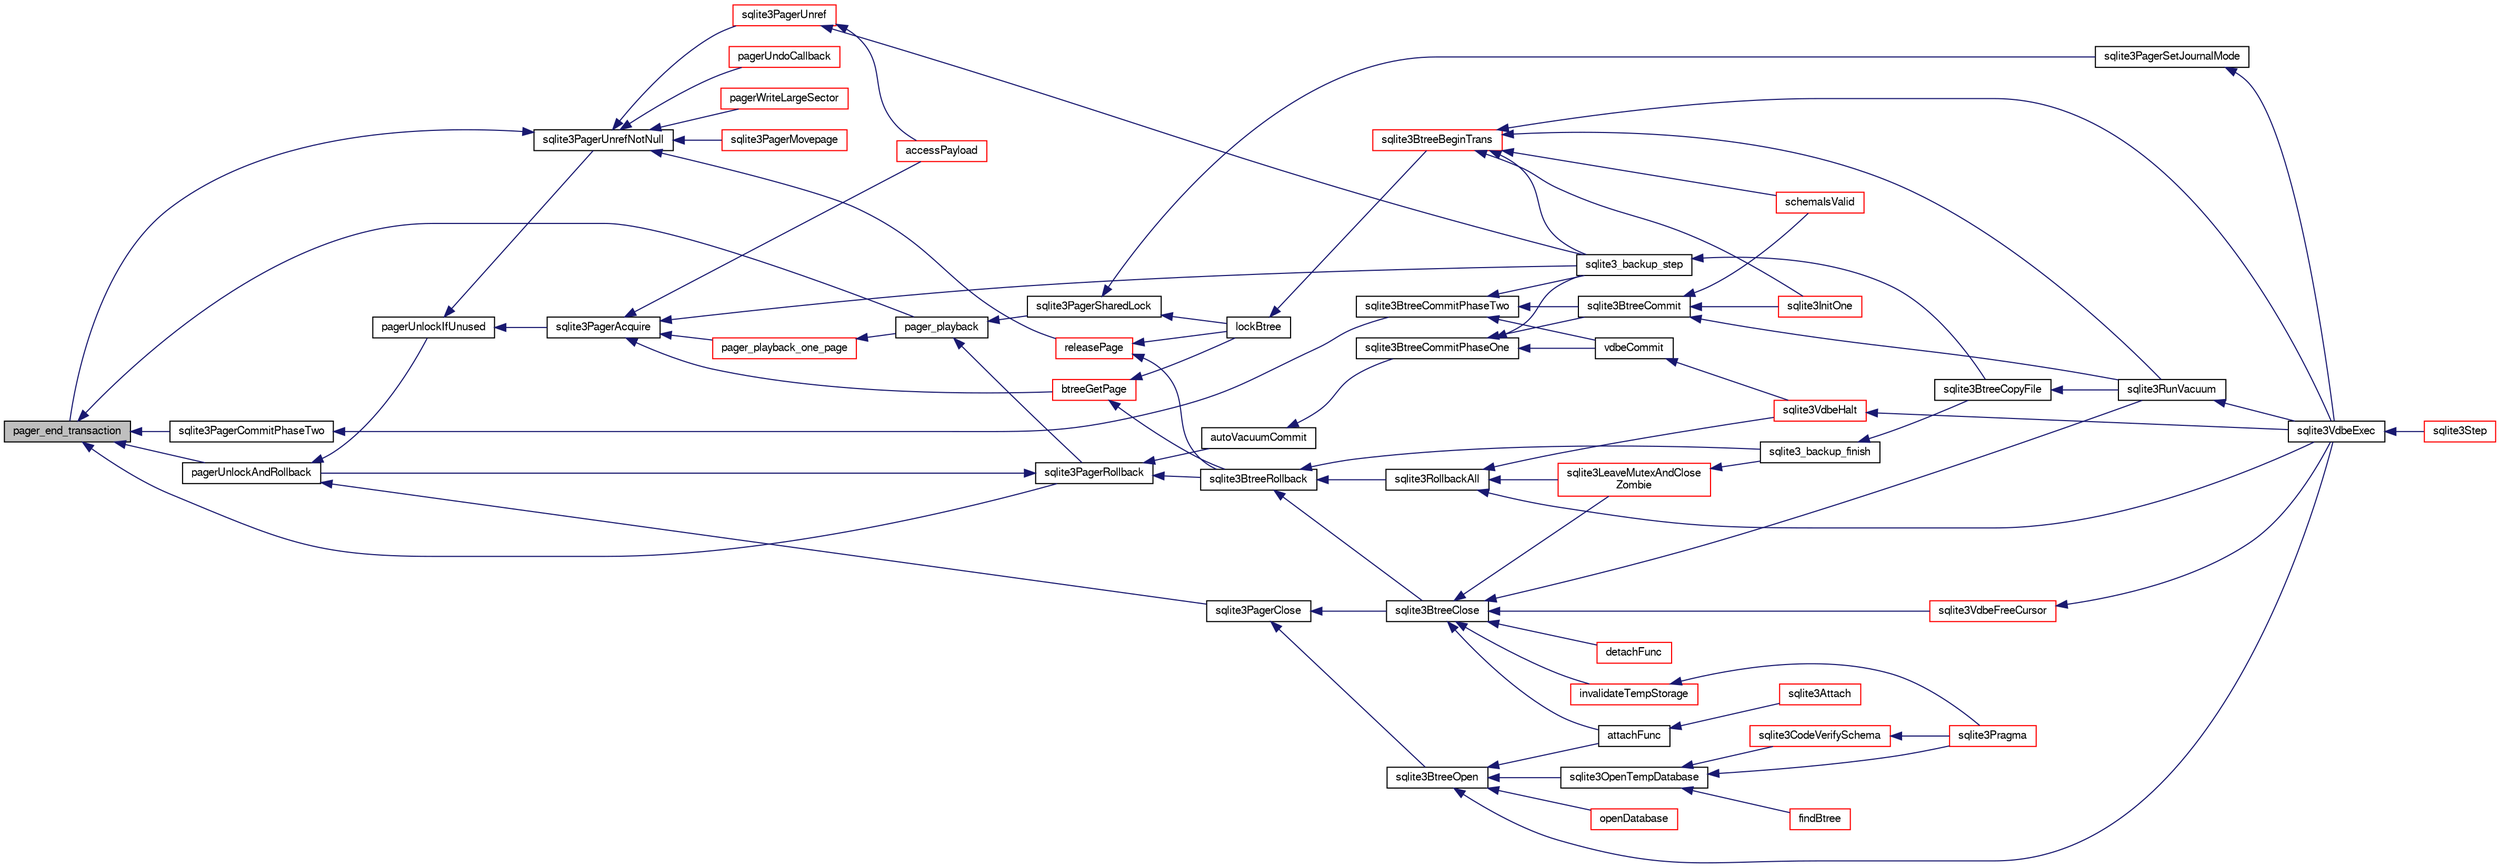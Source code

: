 digraph "pager_end_transaction"
{
  edge [fontname="FreeSans",fontsize="10",labelfontname="FreeSans",labelfontsize="10"];
  node [fontname="FreeSans",fontsize="10",shape=record];
  rankdir="LR";
  Node191467 [label="pager_end_transaction",height=0.2,width=0.4,color="black", fillcolor="grey75", style="filled", fontcolor="black"];
  Node191467 -> Node191468 [dir="back",color="midnightblue",fontsize="10",style="solid",fontname="FreeSans"];
  Node191468 [label="pagerUnlockAndRollback",height=0.2,width=0.4,color="black", fillcolor="white", style="filled",URL="$sqlite3_8c.html#a02d96b7bf62c3b13ba905d168914518c"];
  Node191468 -> Node191469 [dir="back",color="midnightblue",fontsize="10",style="solid",fontname="FreeSans"];
  Node191469 [label="sqlite3PagerClose",height=0.2,width=0.4,color="black", fillcolor="white", style="filled",URL="$sqlite3_8c.html#af94b1f96b60689fd09422cce2c85f53f"];
  Node191469 -> Node191470 [dir="back",color="midnightblue",fontsize="10",style="solid",fontname="FreeSans"];
  Node191470 [label="sqlite3BtreeOpen",height=0.2,width=0.4,color="black", fillcolor="white", style="filled",URL="$sqlite3_8c.html#a13dcb44dc34af6ce9d38de9c5aa975f9"];
  Node191470 -> Node191471 [dir="back",color="midnightblue",fontsize="10",style="solid",fontname="FreeSans"];
  Node191471 [label="sqlite3VdbeExec",height=0.2,width=0.4,color="black", fillcolor="white", style="filled",URL="$sqlite3_8c.html#a8ce40a614bdc56719c4d642b1e4dfb21"];
  Node191471 -> Node191472 [dir="back",color="midnightblue",fontsize="10",style="solid",fontname="FreeSans"];
  Node191472 [label="sqlite3Step",height=0.2,width=0.4,color="red", fillcolor="white", style="filled",URL="$sqlite3_8c.html#a3f2872e873e2758a4beedad1d5113554"];
  Node191470 -> Node191499 [dir="back",color="midnightblue",fontsize="10",style="solid",fontname="FreeSans"];
  Node191499 [label="attachFunc",height=0.2,width=0.4,color="black", fillcolor="white", style="filled",URL="$sqlite3_8c.html#a69cb751a7da501b9a0aa37e0d7c3eaf7"];
  Node191499 -> Node191500 [dir="back",color="midnightblue",fontsize="10",style="solid",fontname="FreeSans"];
  Node191500 [label="sqlite3Attach",height=0.2,width=0.4,color="red", fillcolor="white", style="filled",URL="$sqlite3_8c.html#ae0907fe0b43cc1b4c7e6a16213e8546f"];
  Node191470 -> Node191732 [dir="back",color="midnightblue",fontsize="10",style="solid",fontname="FreeSans"];
  Node191732 [label="sqlite3OpenTempDatabase",height=0.2,width=0.4,color="black", fillcolor="white", style="filled",URL="$sqlite3_8c.html#aaf3088380b731428b72d3b5777f93755"];
  Node191732 -> Node191676 [dir="back",color="midnightblue",fontsize="10",style="solid",fontname="FreeSans"];
  Node191676 [label="findBtree",height=0.2,width=0.4,color="red", fillcolor="white", style="filled",URL="$sqlite3_8c.html#ab4ee5743b77efd7f8832bf0b9315f973"];
  Node191732 -> Node191733 [dir="back",color="midnightblue",fontsize="10",style="solid",fontname="FreeSans"];
  Node191733 [label="sqlite3CodeVerifySchema",height=0.2,width=0.4,color="red", fillcolor="white", style="filled",URL="$sqlite3_8c.html#ad9d8708d96f8416ec59ebf41c57000f9"];
  Node191733 -> Node191549 [dir="back",color="midnightblue",fontsize="10",style="solid",fontname="FreeSans"];
  Node191549 [label="sqlite3Pragma",height=0.2,width=0.4,color="red", fillcolor="white", style="filled",URL="$sqlite3_8c.html#a111391370f58f8e6a6eca51fd34d62ed"];
  Node191732 -> Node191549 [dir="back",color="midnightblue",fontsize="10",style="solid",fontname="FreeSans"];
  Node191470 -> Node191706 [dir="back",color="midnightblue",fontsize="10",style="solid",fontname="FreeSans"];
  Node191706 [label="openDatabase",height=0.2,width=0.4,color="red", fillcolor="white", style="filled",URL="$sqlite3_8c.html#a6a9c3bc3a64234e863413f41db473758"];
  Node191469 -> Node191737 [dir="back",color="midnightblue",fontsize="10",style="solid",fontname="FreeSans"];
  Node191737 [label="sqlite3BtreeClose",height=0.2,width=0.4,color="black", fillcolor="white", style="filled",URL="$sqlite3_8c.html#a729b65009b66a99200496b09c124df01"];
  Node191737 -> Node191738 [dir="back",color="midnightblue",fontsize="10",style="solid",fontname="FreeSans"];
  Node191738 [label="sqlite3VdbeFreeCursor",height=0.2,width=0.4,color="red", fillcolor="white", style="filled",URL="$sqlite3_8c.html#a0f9084083e1d0639708934630f33d6ef"];
  Node191738 -> Node191471 [dir="back",color="midnightblue",fontsize="10",style="solid",fontname="FreeSans"];
  Node191737 -> Node191499 [dir="back",color="midnightblue",fontsize="10",style="solid",fontname="FreeSans"];
  Node191737 -> Node191686 [dir="back",color="midnightblue",fontsize="10",style="solid",fontname="FreeSans"];
  Node191686 [label="detachFunc",height=0.2,width=0.4,color="red", fillcolor="white", style="filled",URL="$sqlite3_8c.html#a2b3dd04cb87abd088926ab0082a60b77"];
  Node191737 -> Node191687 [dir="back",color="midnightblue",fontsize="10",style="solid",fontname="FreeSans"];
  Node191687 [label="invalidateTempStorage",height=0.2,width=0.4,color="red", fillcolor="white", style="filled",URL="$sqlite3_8c.html#a759777a1eb3c3e96a5af94932b39e69a"];
  Node191687 -> Node191549 [dir="back",color="midnightblue",fontsize="10",style="solid",fontname="FreeSans"];
  Node191737 -> Node191657 [dir="back",color="midnightblue",fontsize="10",style="solid",fontname="FreeSans"];
  Node191657 [label="sqlite3RunVacuum",height=0.2,width=0.4,color="black", fillcolor="white", style="filled",URL="$sqlite3_8c.html#a5e83ddc7b3e7e8e79ad5d1fc92de1d2f"];
  Node191657 -> Node191471 [dir="back",color="midnightblue",fontsize="10",style="solid",fontname="FreeSans"];
  Node191737 -> Node191700 [dir="back",color="midnightblue",fontsize="10",style="solid",fontname="FreeSans"];
  Node191700 [label="sqlite3LeaveMutexAndClose\lZombie",height=0.2,width=0.4,color="red", fillcolor="white", style="filled",URL="$sqlite3_8c.html#afe3a37c29dcb0fe9fc15fe07a3976f59"];
  Node191700 -> Node191701 [dir="back",color="midnightblue",fontsize="10",style="solid",fontname="FreeSans"];
  Node191701 [label="sqlite3_backup_finish",height=0.2,width=0.4,color="black", fillcolor="white", style="filled",URL="$sqlite3_8h.html#a176857dd58d99be53b6d7305533e0048"];
  Node191701 -> Node191685 [dir="back",color="midnightblue",fontsize="10",style="solid",fontname="FreeSans"];
  Node191685 [label="sqlite3BtreeCopyFile",height=0.2,width=0.4,color="black", fillcolor="white", style="filled",URL="$sqlite3_8c.html#a4d9e19a79f0d5c1dfcef0bd137ae83f9"];
  Node191685 -> Node191657 [dir="back",color="midnightblue",fontsize="10",style="solid",fontname="FreeSans"];
  Node191468 -> Node191742 [dir="back",color="midnightblue",fontsize="10",style="solid",fontname="FreeSans"];
  Node191742 [label="pagerUnlockIfUnused",height=0.2,width=0.4,color="black", fillcolor="white", style="filled",URL="$sqlite3_8c.html#abf547f4276efb6f10262f7fde1e4d065"];
  Node191742 -> Node191743 [dir="back",color="midnightblue",fontsize="10",style="solid",fontname="FreeSans"];
  Node191743 [label="sqlite3PagerAcquire",height=0.2,width=0.4,color="black", fillcolor="white", style="filled",URL="$sqlite3_8c.html#a22a53daafd2bd778cda390312651f994"];
  Node191743 -> Node191744 [dir="back",color="midnightblue",fontsize="10",style="solid",fontname="FreeSans"];
  Node191744 [label="pager_playback_one_page",height=0.2,width=0.4,color="red", fillcolor="white", style="filled",URL="$sqlite3_8c.html#adfca1dee9939482792fe2b4ed982d00e"];
  Node191744 -> Node191745 [dir="back",color="midnightblue",fontsize="10",style="solid",fontname="FreeSans"];
  Node191745 [label="pager_playback",height=0.2,width=0.4,color="black", fillcolor="white", style="filled",URL="$sqlite3_8c.html#a9d9a750a9fc76eb4b668c8a16b164a65"];
  Node191745 -> Node191746 [dir="back",color="midnightblue",fontsize="10",style="solid",fontname="FreeSans"];
  Node191746 [label="sqlite3PagerSharedLock",height=0.2,width=0.4,color="black", fillcolor="white", style="filled",URL="$sqlite3_8c.html#a58c197b629fb6eaacf96c7add57c70df"];
  Node191746 -> Node191747 [dir="back",color="midnightblue",fontsize="10",style="solid",fontname="FreeSans"];
  Node191747 [label="sqlite3PagerSetJournalMode",height=0.2,width=0.4,color="black", fillcolor="white", style="filled",URL="$sqlite3_8c.html#afb929a0a4553cda84de16180ddbd09f7"];
  Node191747 -> Node191471 [dir="back",color="midnightblue",fontsize="10",style="solid",fontname="FreeSans"];
  Node191746 -> Node191748 [dir="back",color="midnightblue",fontsize="10",style="solid",fontname="FreeSans"];
  Node191748 [label="lockBtree",height=0.2,width=0.4,color="black", fillcolor="white", style="filled",URL="$sqlite3_8c.html#a5b808194d3178be15705a420265cee9d"];
  Node191748 -> Node191749 [dir="back",color="midnightblue",fontsize="10",style="solid",fontname="FreeSans"];
  Node191749 [label="sqlite3BtreeBeginTrans",height=0.2,width=0.4,color="red", fillcolor="white", style="filled",URL="$sqlite3_8c.html#a52d6706df15c67c22aa7d0e290c16bf5"];
  Node191749 -> Node191684 [dir="back",color="midnightblue",fontsize="10",style="solid",fontname="FreeSans"];
  Node191684 [label="sqlite3_backup_step",height=0.2,width=0.4,color="black", fillcolor="white", style="filled",URL="$sqlite3_8h.html#a1699b75e98d082eebc465a9e64c35269"];
  Node191684 -> Node191685 [dir="back",color="midnightblue",fontsize="10",style="solid",fontname="FreeSans"];
  Node191749 -> Node191471 [dir="back",color="midnightblue",fontsize="10",style="solid",fontname="FreeSans"];
  Node191749 -> Node191497 [dir="back",color="midnightblue",fontsize="10",style="solid",fontname="FreeSans"];
  Node191497 [label="sqlite3InitOne",height=0.2,width=0.4,color="red", fillcolor="white", style="filled",URL="$sqlite3_8c.html#ac4318b25df65269906b0379251fe9b85"];
  Node191749 -> Node191682 [dir="back",color="midnightblue",fontsize="10",style="solid",fontname="FreeSans"];
  Node191682 [label="schemaIsValid",height=0.2,width=0.4,color="red", fillcolor="white", style="filled",URL="$sqlite3_8c.html#a7c466fe28e7ca6f46b8bf72c46d9738d"];
  Node191749 -> Node191657 [dir="back",color="midnightblue",fontsize="10",style="solid",fontname="FreeSans"];
  Node191745 -> Node191751 [dir="back",color="midnightblue",fontsize="10",style="solid",fontname="FreeSans"];
  Node191751 [label="sqlite3PagerRollback",height=0.2,width=0.4,color="black", fillcolor="white", style="filled",URL="$sqlite3_8c.html#afdd2ecbb97b7a716892ff6bd10c7dfd0"];
  Node191751 -> Node191468 [dir="back",color="midnightblue",fontsize="10",style="solid",fontname="FreeSans"];
  Node191751 -> Node191752 [dir="back",color="midnightblue",fontsize="10",style="solid",fontname="FreeSans"];
  Node191752 [label="autoVacuumCommit",height=0.2,width=0.4,color="black", fillcolor="white", style="filled",URL="$sqlite3_8c.html#a809d22c6311135ae3048adf41febaef0"];
  Node191752 -> Node191753 [dir="back",color="midnightblue",fontsize="10",style="solid",fontname="FreeSans"];
  Node191753 [label="sqlite3BtreeCommitPhaseOne",height=0.2,width=0.4,color="black", fillcolor="white", style="filled",URL="$sqlite3_8c.html#ae266cba101e64ad99a166f237532e262"];
  Node191753 -> Node191754 [dir="back",color="midnightblue",fontsize="10",style="solid",fontname="FreeSans"];
  Node191754 [label="sqlite3BtreeCommit",height=0.2,width=0.4,color="black", fillcolor="white", style="filled",URL="$sqlite3_8c.html#a8e56ab314556935f9f73080147d26419"];
  Node191754 -> Node191497 [dir="back",color="midnightblue",fontsize="10",style="solid",fontname="FreeSans"];
  Node191754 -> Node191682 [dir="back",color="midnightblue",fontsize="10",style="solid",fontname="FreeSans"];
  Node191754 -> Node191657 [dir="back",color="midnightblue",fontsize="10",style="solid",fontname="FreeSans"];
  Node191753 -> Node191684 [dir="back",color="midnightblue",fontsize="10",style="solid",fontname="FreeSans"];
  Node191753 -> Node191755 [dir="back",color="midnightblue",fontsize="10",style="solid",fontname="FreeSans"];
  Node191755 [label="vdbeCommit",height=0.2,width=0.4,color="black", fillcolor="white", style="filled",URL="$sqlite3_8c.html#a5d7f1e0625451b987728f600cfe1b92d"];
  Node191755 -> Node191690 [dir="back",color="midnightblue",fontsize="10",style="solid",fontname="FreeSans"];
  Node191690 [label="sqlite3VdbeHalt",height=0.2,width=0.4,color="red", fillcolor="white", style="filled",URL="$sqlite3_8c.html#a8d1d99703d999190fbc35ecc981cb709"];
  Node191690 -> Node191471 [dir="back",color="midnightblue",fontsize="10",style="solid",fontname="FreeSans"];
  Node191751 -> Node191756 [dir="back",color="midnightblue",fontsize="10",style="solid",fontname="FreeSans"];
  Node191756 [label="sqlite3BtreeRollback",height=0.2,width=0.4,color="black", fillcolor="white", style="filled",URL="$sqlite3_8c.html#a317473acdafdd688385c8954f09de186"];
  Node191756 -> Node191737 [dir="back",color="midnightblue",fontsize="10",style="solid",fontname="FreeSans"];
  Node191756 -> Node191701 [dir="back",color="midnightblue",fontsize="10",style="solid",fontname="FreeSans"];
  Node191756 -> Node191689 [dir="back",color="midnightblue",fontsize="10",style="solid",fontname="FreeSans"];
  Node191689 [label="sqlite3RollbackAll",height=0.2,width=0.4,color="black", fillcolor="white", style="filled",URL="$sqlite3_8c.html#ad902dd388d73208539f557962e3fe6bb"];
  Node191689 -> Node191690 [dir="back",color="midnightblue",fontsize="10",style="solid",fontname="FreeSans"];
  Node191689 -> Node191471 [dir="back",color="midnightblue",fontsize="10",style="solid",fontname="FreeSans"];
  Node191689 -> Node191700 [dir="back",color="midnightblue",fontsize="10",style="solid",fontname="FreeSans"];
  Node191743 -> Node191761 [dir="back",color="midnightblue",fontsize="10",style="solid",fontname="FreeSans"];
  Node191761 [label="btreeGetPage",height=0.2,width=0.4,color="red", fillcolor="white", style="filled",URL="$sqlite3_8c.html#ac59679e30ceb0190614fbd19a7feb6de"];
  Node191761 -> Node191748 [dir="back",color="midnightblue",fontsize="10",style="solid",fontname="FreeSans"];
  Node191761 -> Node191756 [dir="back",color="midnightblue",fontsize="10",style="solid",fontname="FreeSans"];
  Node191743 -> Node191797 [dir="back",color="midnightblue",fontsize="10",style="solid",fontname="FreeSans"];
  Node191797 [label="accessPayload",height=0.2,width=0.4,color="red", fillcolor="white", style="filled",URL="$sqlite3_8c.html#acf70e6d3cb6afd54d677b3dffb6959d2"];
  Node191743 -> Node191684 [dir="back",color="midnightblue",fontsize="10",style="solid",fontname="FreeSans"];
  Node191742 -> Node191816 [dir="back",color="midnightblue",fontsize="10",style="solid",fontname="FreeSans"];
  Node191816 [label="sqlite3PagerUnrefNotNull",height=0.2,width=0.4,color="black", fillcolor="white", style="filled",URL="$sqlite3_8c.html#a4b314f96f09f5c68c94672e420e31ab9"];
  Node191816 -> Node191467 [dir="back",color="midnightblue",fontsize="10",style="solid",fontname="FreeSans"];
  Node191816 -> Node191817 [dir="back",color="midnightblue",fontsize="10",style="solid",fontname="FreeSans"];
  Node191817 [label="pagerUndoCallback",height=0.2,width=0.4,color="red", fillcolor="white", style="filled",URL="$sqlite3_8c.html#aca578b7eaed97dbbc2219eb67e1de24f"];
  Node191816 -> Node191819 [dir="back",color="midnightblue",fontsize="10",style="solid",fontname="FreeSans"];
  Node191819 [label="sqlite3PagerUnref",height=0.2,width=0.4,color="red", fillcolor="white", style="filled",URL="$sqlite3_8c.html#aa9d040b7f24a8a5d99bf96863b52cd15"];
  Node191819 -> Node191797 [dir="back",color="midnightblue",fontsize="10",style="solid",fontname="FreeSans"];
  Node191819 -> Node191684 [dir="back",color="midnightblue",fontsize="10",style="solid",fontname="FreeSans"];
  Node191816 -> Node191836 [dir="back",color="midnightblue",fontsize="10",style="solid",fontname="FreeSans"];
  Node191836 [label="pagerWriteLargeSector",height=0.2,width=0.4,color="red", fillcolor="white", style="filled",URL="$sqlite3_8c.html#a06334f0cc1c2dc95ffe29c2359928b92"];
  Node191816 -> Node191838 [dir="back",color="midnightblue",fontsize="10",style="solid",fontname="FreeSans"];
  Node191838 [label="sqlite3PagerMovepage",height=0.2,width=0.4,color="red", fillcolor="white", style="filled",URL="$sqlite3_8c.html#a8cdedc7a185709301f12c4d7b305aa1e"];
  Node191816 -> Node191843 [dir="back",color="midnightblue",fontsize="10",style="solid",fontname="FreeSans"];
  Node191843 [label="releasePage",height=0.2,width=0.4,color="red", fillcolor="white", style="filled",URL="$sqlite3_8c.html#a92c6fb14f9bcf117440c35116c26d6c4"];
  Node191843 -> Node191748 [dir="back",color="midnightblue",fontsize="10",style="solid",fontname="FreeSans"];
  Node191843 -> Node191756 [dir="back",color="midnightblue",fontsize="10",style="solid",fontname="FreeSans"];
  Node191467 -> Node191745 [dir="back",color="midnightblue",fontsize="10",style="solid",fontname="FreeSans"];
  Node191467 -> Node191852 [dir="back",color="midnightblue",fontsize="10",style="solid",fontname="FreeSans"];
  Node191852 [label="sqlite3PagerCommitPhaseTwo",height=0.2,width=0.4,color="black", fillcolor="white", style="filled",URL="$sqlite3_8c.html#a18af1df44bbc3ae598f0559f6fc5861e"];
  Node191852 -> Node191846 [dir="back",color="midnightblue",fontsize="10",style="solid",fontname="FreeSans"];
  Node191846 [label="sqlite3BtreeCommitPhaseTwo",height=0.2,width=0.4,color="black", fillcolor="white", style="filled",URL="$sqlite3_8c.html#a84764f43cb4ca50bcac1fc674e8d6dd9"];
  Node191846 -> Node191754 [dir="back",color="midnightblue",fontsize="10",style="solid",fontname="FreeSans"];
  Node191846 -> Node191684 [dir="back",color="midnightblue",fontsize="10",style="solid",fontname="FreeSans"];
  Node191846 -> Node191755 [dir="back",color="midnightblue",fontsize="10",style="solid",fontname="FreeSans"];
  Node191467 -> Node191751 [dir="back",color="midnightblue",fontsize="10",style="solid",fontname="FreeSans"];
}
